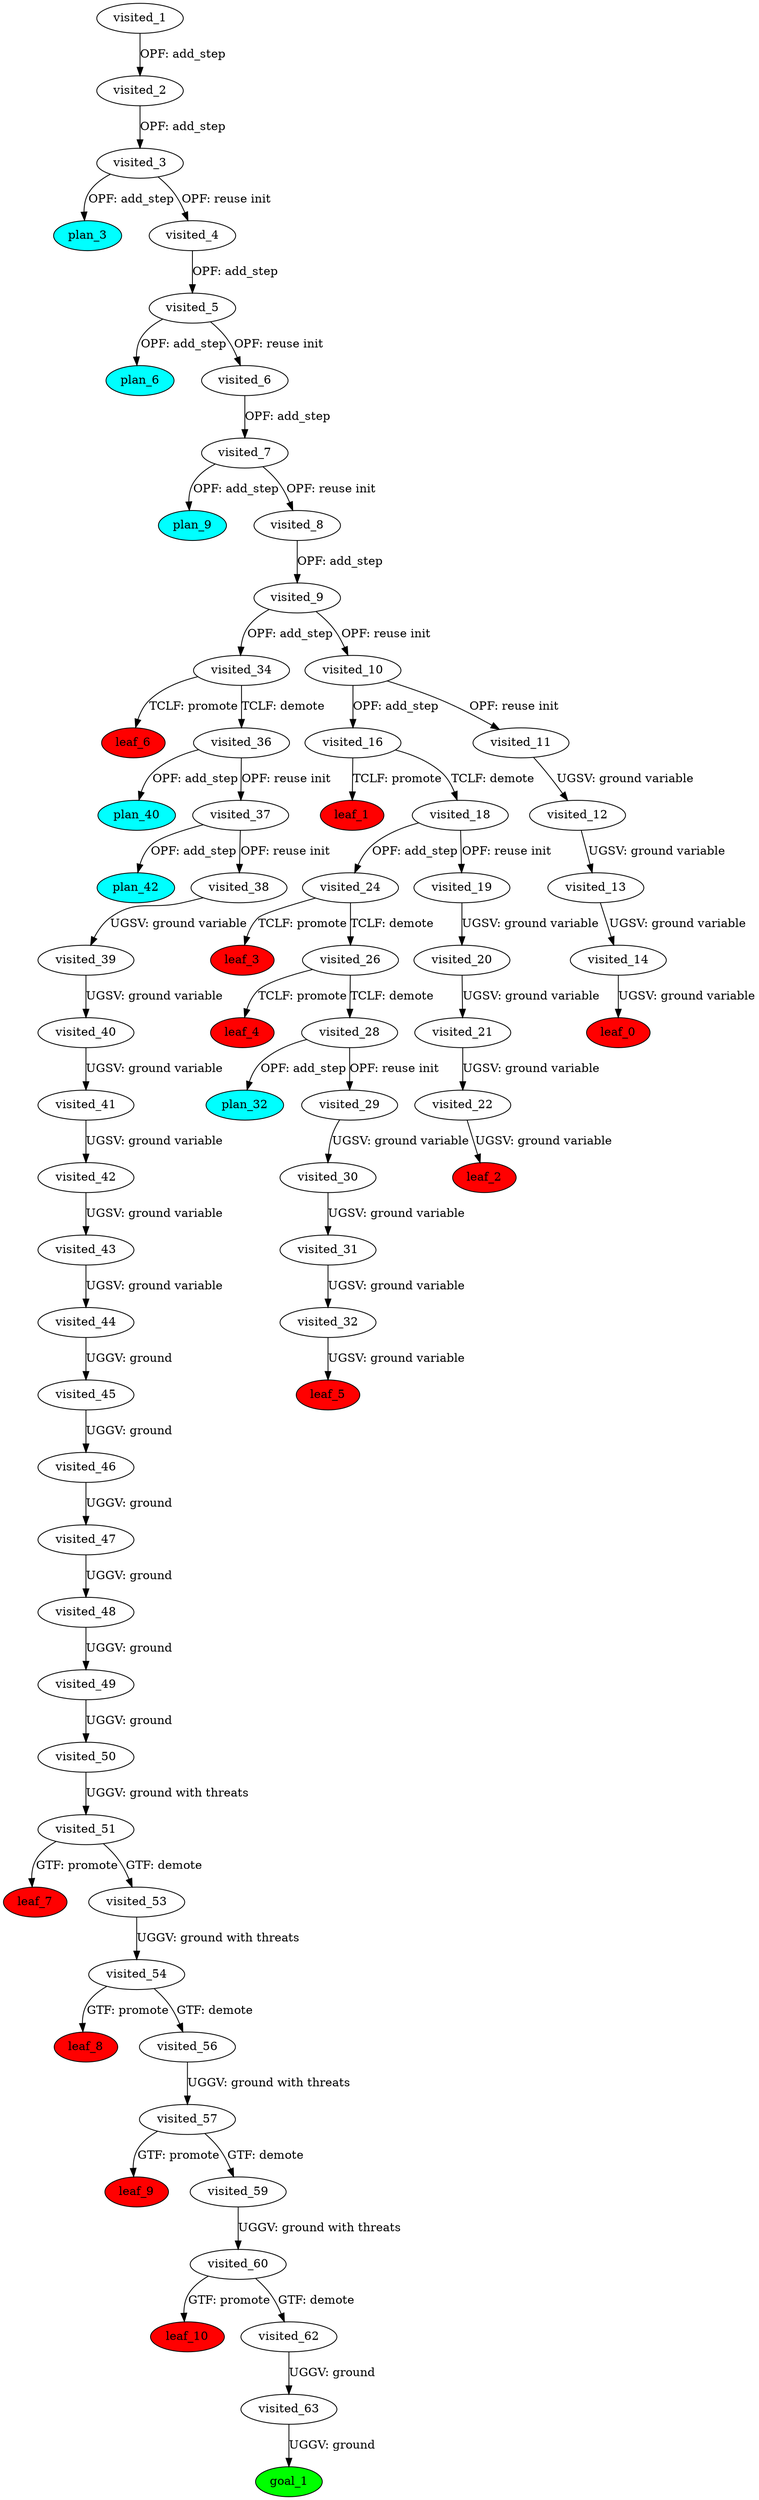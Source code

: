 digraph {
	"98622c47-79be-6c51-64b2-2ce27dd895dd" [label=plan_0 fillcolor=cyan style=filled]
	"98622c47-79be-6c51-64b2-2ce27dd895dd" [label=visited_1 fillcolor=white style=filled]
	"8c82a821-a137-4566-6b5f-7f23bfb1acfd" [label=plan_1 fillcolor=cyan style=filled]
	"98622c47-79be-6c51-64b2-2ce27dd895dd" -> "8c82a821-a137-4566-6b5f-7f23bfb1acfd" [label="OPF: add_step"]
	"8c82a821-a137-4566-6b5f-7f23bfb1acfd" [label=visited_2 fillcolor=white style=filled]
	"fda6699c-20ed-85ed-878e-642132c07985" [label=plan_2 fillcolor=cyan style=filled]
	"8c82a821-a137-4566-6b5f-7f23bfb1acfd" -> "fda6699c-20ed-85ed-878e-642132c07985" [label="OPF: add_step"]
	"fda6699c-20ed-85ed-878e-642132c07985" [label=visited_3 fillcolor=white style=filled]
	"f9900256-1919-cfda-7fb1-6070817f806d" [label=plan_3 fillcolor=cyan style=filled]
	"fda6699c-20ed-85ed-878e-642132c07985" -> "f9900256-1919-cfda-7fb1-6070817f806d" [label="OPF: add_step"]
	"810590fe-2daa-93f8-3e06-72dcc1287512" [label=plan_4 fillcolor=cyan style=filled]
	"fda6699c-20ed-85ed-878e-642132c07985" -> "810590fe-2daa-93f8-3e06-72dcc1287512" [label="OPF: reuse init"]
	"810590fe-2daa-93f8-3e06-72dcc1287512" [label=visited_4 fillcolor=white style=filled]
	"7135adbc-9c09-b2d8-f9ee-bb379c378c01" [label=plan_5 fillcolor=cyan style=filled]
	"810590fe-2daa-93f8-3e06-72dcc1287512" -> "7135adbc-9c09-b2d8-f9ee-bb379c378c01" [label="OPF: add_step"]
	"7135adbc-9c09-b2d8-f9ee-bb379c378c01" [label=visited_5 fillcolor=white style=filled]
	"27c32ad8-1e1d-4aa2-b73d-8cb11bb998ab" [label=plan_6 fillcolor=cyan style=filled]
	"7135adbc-9c09-b2d8-f9ee-bb379c378c01" -> "27c32ad8-1e1d-4aa2-b73d-8cb11bb998ab" [label="OPF: add_step"]
	"e12c62f7-0f87-1963-0e08-f9b095606fb4" [label=plan_7 fillcolor=cyan style=filled]
	"7135adbc-9c09-b2d8-f9ee-bb379c378c01" -> "e12c62f7-0f87-1963-0e08-f9b095606fb4" [label="OPF: reuse init"]
	"e12c62f7-0f87-1963-0e08-f9b095606fb4" [label=visited_6 fillcolor=white style=filled]
	"540daf8a-0a08-a8d0-7599-8f81df9dcacb" [label=plan_8 fillcolor=cyan style=filled]
	"e12c62f7-0f87-1963-0e08-f9b095606fb4" -> "540daf8a-0a08-a8d0-7599-8f81df9dcacb" [label="OPF: add_step"]
	"540daf8a-0a08-a8d0-7599-8f81df9dcacb" [label=visited_7 fillcolor=white style=filled]
	"66c46e51-a558-5767-c131-0f565f143969" [label=plan_9 fillcolor=cyan style=filled]
	"540daf8a-0a08-a8d0-7599-8f81df9dcacb" -> "66c46e51-a558-5767-c131-0f565f143969" [label="OPF: add_step"]
	"2e000250-08a4-c7d0-0a00-077764b7364c" [label=plan_10 fillcolor=cyan style=filled]
	"540daf8a-0a08-a8d0-7599-8f81df9dcacb" -> "2e000250-08a4-c7d0-0a00-077764b7364c" [label="OPF: reuse init"]
	"2e000250-08a4-c7d0-0a00-077764b7364c" [label=visited_8 fillcolor=white style=filled]
	"503d127f-de32-76aa-84fd-8b86d398b5f8" [label=plan_11 fillcolor=cyan style=filled]
	"2e000250-08a4-c7d0-0a00-077764b7364c" -> "503d127f-de32-76aa-84fd-8b86d398b5f8" [label="OPF: add_step"]
	"503d127f-de32-76aa-84fd-8b86d398b5f8" [label=visited_9 fillcolor=white style=filled]
	"76f658e4-93cc-bd9e-f0cf-9f7ed5d7223c" [label=plan_12 fillcolor=cyan style=filled]
	"503d127f-de32-76aa-84fd-8b86d398b5f8" -> "76f658e4-93cc-bd9e-f0cf-9f7ed5d7223c" [label="OPF: add_step"]
	"9ac3a854-db3c-c164-155a-be016efab10b" [label=plan_13 fillcolor=cyan style=filled]
	"503d127f-de32-76aa-84fd-8b86d398b5f8" -> "9ac3a854-db3c-c164-155a-be016efab10b" [label="OPF: reuse init"]
	"9ac3a854-db3c-c164-155a-be016efab10b" [label=visited_10 fillcolor=white style=filled]
	"4f30c82a-b61a-55f1-8812-77015177e4e4" [label=plan_14 fillcolor=cyan style=filled]
	"9ac3a854-db3c-c164-155a-be016efab10b" -> "4f30c82a-b61a-55f1-8812-77015177e4e4" [label="OPF: add_step"]
	"b74ce901-68ef-f181-1519-ae26937911a0" [label=plan_15 fillcolor=cyan style=filled]
	"9ac3a854-db3c-c164-155a-be016efab10b" -> "b74ce901-68ef-f181-1519-ae26937911a0" [label="OPF: reuse init"]
	"b74ce901-68ef-f181-1519-ae26937911a0" [label=visited_11 fillcolor=white style=filled]
	"fff5046d-3fff-9603-c82b-207b1aff19a7" [label=plan_16 fillcolor=cyan style=filled]
	"b74ce901-68ef-f181-1519-ae26937911a0" -> "fff5046d-3fff-9603-c82b-207b1aff19a7" [label="UGSV: ground variable"]
	"fff5046d-3fff-9603-c82b-207b1aff19a7" [label=visited_12 fillcolor=white style=filled]
	"ea4dbf28-f1b3-3570-ba35-2d98a9a24458" [label=plan_17 fillcolor=cyan style=filled]
	"fff5046d-3fff-9603-c82b-207b1aff19a7" -> "ea4dbf28-f1b3-3570-ba35-2d98a9a24458" [label="UGSV: ground variable"]
	"ea4dbf28-f1b3-3570-ba35-2d98a9a24458" [label=visited_13 fillcolor=white style=filled]
	"ddc963e8-f155-483a-57ed-9fe2cf4f1cef" [label=plan_18 fillcolor=cyan style=filled]
	"ea4dbf28-f1b3-3570-ba35-2d98a9a24458" -> "ddc963e8-f155-483a-57ed-9fe2cf4f1cef" [label="UGSV: ground variable"]
	"ddc963e8-f155-483a-57ed-9fe2cf4f1cef" [label=visited_14 fillcolor=white style=filled]
	"6414f394-fca3-80fe-562d-ea272d3a20c5" [label=plan_19 fillcolor=cyan style=filled]
	"ddc963e8-f155-483a-57ed-9fe2cf4f1cef" -> "6414f394-fca3-80fe-562d-ea272d3a20c5" [label="UGSV: ground variable"]
	"6414f394-fca3-80fe-562d-ea272d3a20c5" [label=visited_15 fillcolor=white style=filled]
	"6414f394-fca3-80fe-562d-ea272d3a20c5" [label=leaf_0 fillcolor=red style=filled]
	"4f30c82a-b61a-55f1-8812-77015177e4e4" [label=visited_16 fillcolor=white style=filled]
	"5995b758-34e0-86f8-d406-bed7b22d1fcb" [label=plan_20 fillcolor=cyan style=filled]
	"4f30c82a-b61a-55f1-8812-77015177e4e4" -> "5995b758-34e0-86f8-d406-bed7b22d1fcb" [label="TCLF: promote"]
	"7ac1fd15-f245-fcfe-d6ba-6365da7d1a8e" [label=plan_21 fillcolor=cyan style=filled]
	"4f30c82a-b61a-55f1-8812-77015177e4e4" -> "7ac1fd15-f245-fcfe-d6ba-6365da7d1a8e" [label="TCLF: demote"]
	"5995b758-34e0-86f8-d406-bed7b22d1fcb" [label=visited_17 fillcolor=white style=filled]
	"5995b758-34e0-86f8-d406-bed7b22d1fcb" [label=leaf_1 fillcolor=red style=filled]
	"7ac1fd15-f245-fcfe-d6ba-6365da7d1a8e" [label=visited_18 fillcolor=white style=filled]
	"944abeec-cbdb-883f-2465-6decc8d6f126" [label=plan_22 fillcolor=cyan style=filled]
	"7ac1fd15-f245-fcfe-d6ba-6365da7d1a8e" -> "944abeec-cbdb-883f-2465-6decc8d6f126" [label="OPF: add_step"]
	"c2b0bfbc-1310-1f1d-43d8-37d985bd1a59" [label=plan_23 fillcolor=cyan style=filled]
	"7ac1fd15-f245-fcfe-d6ba-6365da7d1a8e" -> "c2b0bfbc-1310-1f1d-43d8-37d985bd1a59" [label="OPF: reuse init"]
	"c2b0bfbc-1310-1f1d-43d8-37d985bd1a59" [label=visited_19 fillcolor=white style=filled]
	"de033293-ce0f-6c5e-1385-6201af3cf4f7" [label=plan_24 fillcolor=cyan style=filled]
	"c2b0bfbc-1310-1f1d-43d8-37d985bd1a59" -> "de033293-ce0f-6c5e-1385-6201af3cf4f7" [label="UGSV: ground variable"]
	"de033293-ce0f-6c5e-1385-6201af3cf4f7" [label=visited_20 fillcolor=white style=filled]
	"2b399100-1020-fe65-eaff-71a1be7eb35f" [label=plan_25 fillcolor=cyan style=filled]
	"de033293-ce0f-6c5e-1385-6201af3cf4f7" -> "2b399100-1020-fe65-eaff-71a1be7eb35f" [label="UGSV: ground variable"]
	"2b399100-1020-fe65-eaff-71a1be7eb35f" [label=visited_21 fillcolor=white style=filled]
	"c1997980-1b37-2c43-de7e-73fe25116a08" [label=plan_26 fillcolor=cyan style=filled]
	"2b399100-1020-fe65-eaff-71a1be7eb35f" -> "c1997980-1b37-2c43-de7e-73fe25116a08" [label="UGSV: ground variable"]
	"c1997980-1b37-2c43-de7e-73fe25116a08" [label=visited_22 fillcolor=white style=filled]
	"c93f96bb-4ed4-269f-c883-c5b2e3448e67" [label=plan_27 fillcolor=cyan style=filled]
	"c1997980-1b37-2c43-de7e-73fe25116a08" -> "c93f96bb-4ed4-269f-c883-c5b2e3448e67" [label="UGSV: ground variable"]
	"c93f96bb-4ed4-269f-c883-c5b2e3448e67" [label=visited_23 fillcolor=white style=filled]
	"c93f96bb-4ed4-269f-c883-c5b2e3448e67" [label=leaf_2 fillcolor=red style=filled]
	"944abeec-cbdb-883f-2465-6decc8d6f126" [label=visited_24 fillcolor=white style=filled]
	"e66e861e-9228-ddd1-81a0-0b0249004a6b" [label=plan_28 fillcolor=cyan style=filled]
	"944abeec-cbdb-883f-2465-6decc8d6f126" -> "e66e861e-9228-ddd1-81a0-0b0249004a6b" [label="TCLF: promote"]
	"c3090626-3a2f-a4bb-e2da-ce0bb1d6e976" [label=plan_29 fillcolor=cyan style=filled]
	"944abeec-cbdb-883f-2465-6decc8d6f126" -> "c3090626-3a2f-a4bb-e2da-ce0bb1d6e976" [label="TCLF: demote"]
	"e66e861e-9228-ddd1-81a0-0b0249004a6b" [label=visited_25 fillcolor=white style=filled]
	"e66e861e-9228-ddd1-81a0-0b0249004a6b" [label=leaf_3 fillcolor=red style=filled]
	"c3090626-3a2f-a4bb-e2da-ce0bb1d6e976" [label=visited_26 fillcolor=white style=filled]
	"ebe8cac0-9204-3f3e-68a7-ed7da585744e" [label=plan_30 fillcolor=cyan style=filled]
	"c3090626-3a2f-a4bb-e2da-ce0bb1d6e976" -> "ebe8cac0-9204-3f3e-68a7-ed7da585744e" [label="TCLF: promote"]
	"20e2a671-b3eb-2524-03f8-2e4b81878b82" [label=plan_31 fillcolor=cyan style=filled]
	"c3090626-3a2f-a4bb-e2da-ce0bb1d6e976" -> "20e2a671-b3eb-2524-03f8-2e4b81878b82" [label="TCLF: demote"]
	"ebe8cac0-9204-3f3e-68a7-ed7da585744e" [label=visited_27 fillcolor=white style=filled]
	"ebe8cac0-9204-3f3e-68a7-ed7da585744e" [label=leaf_4 fillcolor=red style=filled]
	"20e2a671-b3eb-2524-03f8-2e4b81878b82" [label=visited_28 fillcolor=white style=filled]
	"0bd2bbb4-fa93-3aa4-5605-db8c2abc5853" [label=plan_32 fillcolor=cyan style=filled]
	"20e2a671-b3eb-2524-03f8-2e4b81878b82" -> "0bd2bbb4-fa93-3aa4-5605-db8c2abc5853" [label="OPF: add_step"]
	"1e9210ee-6783-2bf4-29f9-5f2c90e7fe90" [label=plan_33 fillcolor=cyan style=filled]
	"20e2a671-b3eb-2524-03f8-2e4b81878b82" -> "1e9210ee-6783-2bf4-29f9-5f2c90e7fe90" [label="OPF: reuse init"]
	"1e9210ee-6783-2bf4-29f9-5f2c90e7fe90" [label=visited_29 fillcolor=white style=filled]
	"4c5610ef-ac50-a314-063f-91fe1c443215" [label=plan_34 fillcolor=cyan style=filled]
	"1e9210ee-6783-2bf4-29f9-5f2c90e7fe90" -> "4c5610ef-ac50-a314-063f-91fe1c443215" [label="UGSV: ground variable"]
	"4c5610ef-ac50-a314-063f-91fe1c443215" [label=visited_30 fillcolor=white style=filled]
	"d057d5ef-cfab-c84f-b356-59bfab41a728" [label=plan_35 fillcolor=cyan style=filled]
	"4c5610ef-ac50-a314-063f-91fe1c443215" -> "d057d5ef-cfab-c84f-b356-59bfab41a728" [label="UGSV: ground variable"]
	"d057d5ef-cfab-c84f-b356-59bfab41a728" [label=visited_31 fillcolor=white style=filled]
	"493b1801-d031-a879-b3f0-e3d41bee073f" [label=plan_36 fillcolor=cyan style=filled]
	"d057d5ef-cfab-c84f-b356-59bfab41a728" -> "493b1801-d031-a879-b3f0-e3d41bee073f" [label="UGSV: ground variable"]
	"493b1801-d031-a879-b3f0-e3d41bee073f" [label=visited_32 fillcolor=white style=filled]
	"0ff37c14-58e8-3dfe-035a-64ff4b8894e2" [label=plan_37 fillcolor=cyan style=filled]
	"493b1801-d031-a879-b3f0-e3d41bee073f" -> "0ff37c14-58e8-3dfe-035a-64ff4b8894e2" [label="UGSV: ground variable"]
	"0ff37c14-58e8-3dfe-035a-64ff4b8894e2" [label=visited_33 fillcolor=white style=filled]
	"0ff37c14-58e8-3dfe-035a-64ff4b8894e2" [label=leaf_5 fillcolor=red style=filled]
	"76f658e4-93cc-bd9e-f0cf-9f7ed5d7223c" [label=visited_34 fillcolor=white style=filled]
	"c477bbf7-ad74-9127-db29-d99b4e4eb4d7" [label=plan_38 fillcolor=cyan style=filled]
	"76f658e4-93cc-bd9e-f0cf-9f7ed5d7223c" -> "c477bbf7-ad74-9127-db29-d99b4e4eb4d7" [label="TCLF: promote"]
	"7457a7ba-5eec-3cbc-a951-d597eb70289f" [label=plan_39 fillcolor=cyan style=filled]
	"76f658e4-93cc-bd9e-f0cf-9f7ed5d7223c" -> "7457a7ba-5eec-3cbc-a951-d597eb70289f" [label="TCLF: demote"]
	"c477bbf7-ad74-9127-db29-d99b4e4eb4d7" [label=visited_35 fillcolor=white style=filled]
	"c477bbf7-ad74-9127-db29-d99b4e4eb4d7" [label=leaf_6 fillcolor=red style=filled]
	"7457a7ba-5eec-3cbc-a951-d597eb70289f" [label=visited_36 fillcolor=white style=filled]
	"41e171e6-cf3d-6a05-508f-fa7fcdc2ea0c" [label=plan_40 fillcolor=cyan style=filled]
	"7457a7ba-5eec-3cbc-a951-d597eb70289f" -> "41e171e6-cf3d-6a05-508f-fa7fcdc2ea0c" [label="OPF: add_step"]
	"660aa3ba-68c3-cb28-4a15-6fb931f47e8b" [label=plan_41 fillcolor=cyan style=filled]
	"7457a7ba-5eec-3cbc-a951-d597eb70289f" -> "660aa3ba-68c3-cb28-4a15-6fb931f47e8b" [label="OPF: reuse init"]
	"660aa3ba-68c3-cb28-4a15-6fb931f47e8b" [label=visited_37 fillcolor=white style=filled]
	"28da8a86-735d-1009-98c4-eede2afbc48d" [label=plan_42 fillcolor=cyan style=filled]
	"660aa3ba-68c3-cb28-4a15-6fb931f47e8b" -> "28da8a86-735d-1009-98c4-eede2afbc48d" [label="OPF: add_step"]
	"60f1e8e3-6585-2e7e-8ab1-6ae7286d16e8" [label=plan_43 fillcolor=cyan style=filled]
	"660aa3ba-68c3-cb28-4a15-6fb931f47e8b" -> "60f1e8e3-6585-2e7e-8ab1-6ae7286d16e8" [label="OPF: reuse init"]
	"60f1e8e3-6585-2e7e-8ab1-6ae7286d16e8" [label=visited_38 fillcolor=white style=filled]
	"230499d5-81d3-25f6-92a1-3748144e7962" [label=plan_44 fillcolor=cyan style=filled]
	"60f1e8e3-6585-2e7e-8ab1-6ae7286d16e8" -> "230499d5-81d3-25f6-92a1-3748144e7962" [label="UGSV: ground variable"]
	"230499d5-81d3-25f6-92a1-3748144e7962" [label=visited_39 fillcolor=white style=filled]
	"a387e3d9-91bd-7c83-0d9f-a8f020b4f5a2" [label=plan_45 fillcolor=cyan style=filled]
	"230499d5-81d3-25f6-92a1-3748144e7962" -> "a387e3d9-91bd-7c83-0d9f-a8f020b4f5a2" [label="UGSV: ground variable"]
	"a387e3d9-91bd-7c83-0d9f-a8f020b4f5a2" [label=visited_40 fillcolor=white style=filled]
	"380f6ba0-dcb4-7439-ff10-420e4e5a8da1" [label=plan_46 fillcolor=cyan style=filled]
	"a387e3d9-91bd-7c83-0d9f-a8f020b4f5a2" -> "380f6ba0-dcb4-7439-ff10-420e4e5a8da1" [label="UGSV: ground variable"]
	"380f6ba0-dcb4-7439-ff10-420e4e5a8da1" [label=visited_41 fillcolor=white style=filled]
	"3bcfae94-d3ac-fe07-26ce-43c1e9fe8b38" [label=plan_47 fillcolor=cyan style=filled]
	"380f6ba0-dcb4-7439-ff10-420e4e5a8da1" -> "3bcfae94-d3ac-fe07-26ce-43c1e9fe8b38" [label="UGSV: ground variable"]
	"3bcfae94-d3ac-fe07-26ce-43c1e9fe8b38" [label=visited_42 fillcolor=white style=filled]
	"a9bc5daa-c886-69a4-1b1d-8b1804664dc1" [label=plan_48 fillcolor=cyan style=filled]
	"3bcfae94-d3ac-fe07-26ce-43c1e9fe8b38" -> "a9bc5daa-c886-69a4-1b1d-8b1804664dc1" [label="UGSV: ground variable"]
	"a9bc5daa-c886-69a4-1b1d-8b1804664dc1" [label=visited_43 fillcolor=white style=filled]
	"3f3ffe99-3df0-108a-f28b-48656392512b" [label=plan_49 fillcolor=cyan style=filled]
	"a9bc5daa-c886-69a4-1b1d-8b1804664dc1" -> "3f3ffe99-3df0-108a-f28b-48656392512b" [label="UGSV: ground variable"]
	"3f3ffe99-3df0-108a-f28b-48656392512b" [label=visited_44 fillcolor=white style=filled]
	"68e8368e-8d61-bf8e-89d5-6a0a99042208" [label=plan_50 fillcolor=cyan style=filled]
	"3f3ffe99-3df0-108a-f28b-48656392512b" -> "68e8368e-8d61-bf8e-89d5-6a0a99042208" [label="UGGV: ground"]
	"68e8368e-8d61-bf8e-89d5-6a0a99042208" [label=visited_45 fillcolor=white style=filled]
	"687203c8-978d-5c4e-4c6b-bd5883cefb93" [label=plan_51 fillcolor=cyan style=filled]
	"68e8368e-8d61-bf8e-89d5-6a0a99042208" -> "687203c8-978d-5c4e-4c6b-bd5883cefb93" [label="UGGV: ground"]
	"687203c8-978d-5c4e-4c6b-bd5883cefb93" [label=visited_46 fillcolor=white style=filled]
	"67917f3d-87d4-3651-6aaa-cc586d132092" [label=plan_52 fillcolor=cyan style=filled]
	"687203c8-978d-5c4e-4c6b-bd5883cefb93" -> "67917f3d-87d4-3651-6aaa-cc586d132092" [label="UGGV: ground"]
	"67917f3d-87d4-3651-6aaa-cc586d132092" [label=visited_47 fillcolor=white style=filled]
	"fe1e11a7-f767-d82a-336d-d5677b8b8b3a" [label=plan_53 fillcolor=cyan style=filled]
	"67917f3d-87d4-3651-6aaa-cc586d132092" -> "fe1e11a7-f767-d82a-336d-d5677b8b8b3a" [label="UGGV: ground"]
	"fe1e11a7-f767-d82a-336d-d5677b8b8b3a" [label=visited_48 fillcolor=white style=filled]
	"1ffbbf3b-831b-3017-bc32-b2d7469ce546" [label=plan_54 fillcolor=cyan style=filled]
	"fe1e11a7-f767-d82a-336d-d5677b8b8b3a" -> "1ffbbf3b-831b-3017-bc32-b2d7469ce546" [label="UGGV: ground"]
	"1ffbbf3b-831b-3017-bc32-b2d7469ce546" [label=visited_49 fillcolor=white style=filled]
	"3d5e4c16-af49-72ea-5b02-eae3de88217a" [label=plan_55 fillcolor=cyan style=filled]
	"1ffbbf3b-831b-3017-bc32-b2d7469ce546" -> "3d5e4c16-af49-72ea-5b02-eae3de88217a" [label="UGGV: ground"]
	"3d5e4c16-af49-72ea-5b02-eae3de88217a" [label=visited_50 fillcolor=white style=filled]
	"2b17d916-2ed0-c0d1-1614-a837cff05f3a" [label=plan_56 fillcolor=cyan style=filled]
	"3d5e4c16-af49-72ea-5b02-eae3de88217a" -> "2b17d916-2ed0-c0d1-1614-a837cff05f3a" [label="UGGV: ground with threats"]
	"2b17d916-2ed0-c0d1-1614-a837cff05f3a" [label=visited_51 fillcolor=white style=filled]
	"9988aa97-14f5-ba46-eb66-9695e54167d1" [label=plan_57 fillcolor=cyan style=filled]
	"2b17d916-2ed0-c0d1-1614-a837cff05f3a" -> "9988aa97-14f5-ba46-eb66-9695e54167d1" [label="GTF: promote"]
	"b2ea5399-314f-999c-410c-361703adb40b" [label=plan_58 fillcolor=cyan style=filled]
	"2b17d916-2ed0-c0d1-1614-a837cff05f3a" -> "b2ea5399-314f-999c-410c-361703adb40b" [label="GTF: demote"]
	"9988aa97-14f5-ba46-eb66-9695e54167d1" [label=visited_52 fillcolor=white style=filled]
	"9988aa97-14f5-ba46-eb66-9695e54167d1" [label=leaf_7 fillcolor=red style=filled]
	"b2ea5399-314f-999c-410c-361703adb40b" [label=visited_53 fillcolor=white style=filled]
	"5113f539-e93a-6007-084d-c4be6696c3fd" [label=plan_59 fillcolor=cyan style=filled]
	"b2ea5399-314f-999c-410c-361703adb40b" -> "5113f539-e93a-6007-084d-c4be6696c3fd" [label="UGGV: ground with threats"]
	"5113f539-e93a-6007-084d-c4be6696c3fd" [label=visited_54 fillcolor=white style=filled]
	"448916b9-0e24-9074-9236-49ad6b643ce7" [label=plan_60 fillcolor=cyan style=filled]
	"5113f539-e93a-6007-084d-c4be6696c3fd" -> "448916b9-0e24-9074-9236-49ad6b643ce7" [label="GTF: promote"]
	"c9fd643f-69bb-0ab9-3cd2-50a6c24590aa" [label=plan_61 fillcolor=cyan style=filled]
	"5113f539-e93a-6007-084d-c4be6696c3fd" -> "c9fd643f-69bb-0ab9-3cd2-50a6c24590aa" [label="GTF: demote"]
	"448916b9-0e24-9074-9236-49ad6b643ce7" [label=visited_55 fillcolor=white style=filled]
	"448916b9-0e24-9074-9236-49ad6b643ce7" [label=leaf_8 fillcolor=red style=filled]
	"c9fd643f-69bb-0ab9-3cd2-50a6c24590aa" [label=visited_56 fillcolor=white style=filled]
	"b97117b9-41dc-5bb3-4129-7a52bbb0d3f3" [label=plan_62 fillcolor=cyan style=filled]
	"c9fd643f-69bb-0ab9-3cd2-50a6c24590aa" -> "b97117b9-41dc-5bb3-4129-7a52bbb0d3f3" [label="UGGV: ground with threats"]
	"b97117b9-41dc-5bb3-4129-7a52bbb0d3f3" [label=visited_57 fillcolor=white style=filled]
	"cfa2d0d9-a974-bb03-e44f-fff1c0561523" [label=plan_63 fillcolor=cyan style=filled]
	"b97117b9-41dc-5bb3-4129-7a52bbb0d3f3" -> "cfa2d0d9-a974-bb03-e44f-fff1c0561523" [label="GTF: promote"]
	"42a45f22-9dd2-1c86-c0bb-81b361793a4b" [label=plan_64 fillcolor=cyan style=filled]
	"b97117b9-41dc-5bb3-4129-7a52bbb0d3f3" -> "42a45f22-9dd2-1c86-c0bb-81b361793a4b" [label="GTF: demote"]
	"cfa2d0d9-a974-bb03-e44f-fff1c0561523" [label=visited_58 fillcolor=white style=filled]
	"cfa2d0d9-a974-bb03-e44f-fff1c0561523" [label=leaf_9 fillcolor=red style=filled]
	"42a45f22-9dd2-1c86-c0bb-81b361793a4b" [label=visited_59 fillcolor=white style=filled]
	"69068306-0394-480f-1379-2c79b731c075" [label=plan_65 fillcolor=cyan style=filled]
	"42a45f22-9dd2-1c86-c0bb-81b361793a4b" -> "69068306-0394-480f-1379-2c79b731c075" [label="UGGV: ground with threats"]
	"69068306-0394-480f-1379-2c79b731c075" [label=visited_60 fillcolor=white style=filled]
	"9c4582ea-9d8a-ad45-03a2-cb1f7169f2c0" [label=plan_66 fillcolor=cyan style=filled]
	"69068306-0394-480f-1379-2c79b731c075" -> "9c4582ea-9d8a-ad45-03a2-cb1f7169f2c0" [label="GTF: promote"]
	"5c265ddc-f387-cb68-0b76-29baa315234a" [label=plan_67 fillcolor=cyan style=filled]
	"69068306-0394-480f-1379-2c79b731c075" -> "5c265ddc-f387-cb68-0b76-29baa315234a" [label="GTF: demote"]
	"9c4582ea-9d8a-ad45-03a2-cb1f7169f2c0" [label=visited_61 fillcolor=white style=filled]
	"9c4582ea-9d8a-ad45-03a2-cb1f7169f2c0" [label=leaf_10 fillcolor=red style=filled]
	"5c265ddc-f387-cb68-0b76-29baa315234a" [label=visited_62 fillcolor=white style=filled]
	"099c9ecb-dd2c-e655-a21b-6afd3571c406" [label=plan_68 fillcolor=cyan style=filled]
	"5c265ddc-f387-cb68-0b76-29baa315234a" -> "099c9ecb-dd2c-e655-a21b-6afd3571c406" [label="UGGV: ground"]
	"099c9ecb-dd2c-e655-a21b-6afd3571c406" [label=visited_63 fillcolor=white style=filled]
	"c6403d17-68ea-d44c-2bcb-e66b3ab46a2f" [label=plan_69 fillcolor=cyan style=filled]
	"099c9ecb-dd2c-e655-a21b-6afd3571c406" -> "c6403d17-68ea-d44c-2bcb-e66b3ab46a2f" [label="UGGV: ground"]
	"c6403d17-68ea-d44c-2bcb-e66b3ab46a2f" [label=visited_64 fillcolor=white style=filled]
	"c6403d17-68ea-d44c-2bcb-e66b3ab46a2f" [label=goal_1 fillcolor=green style=filled]
}
